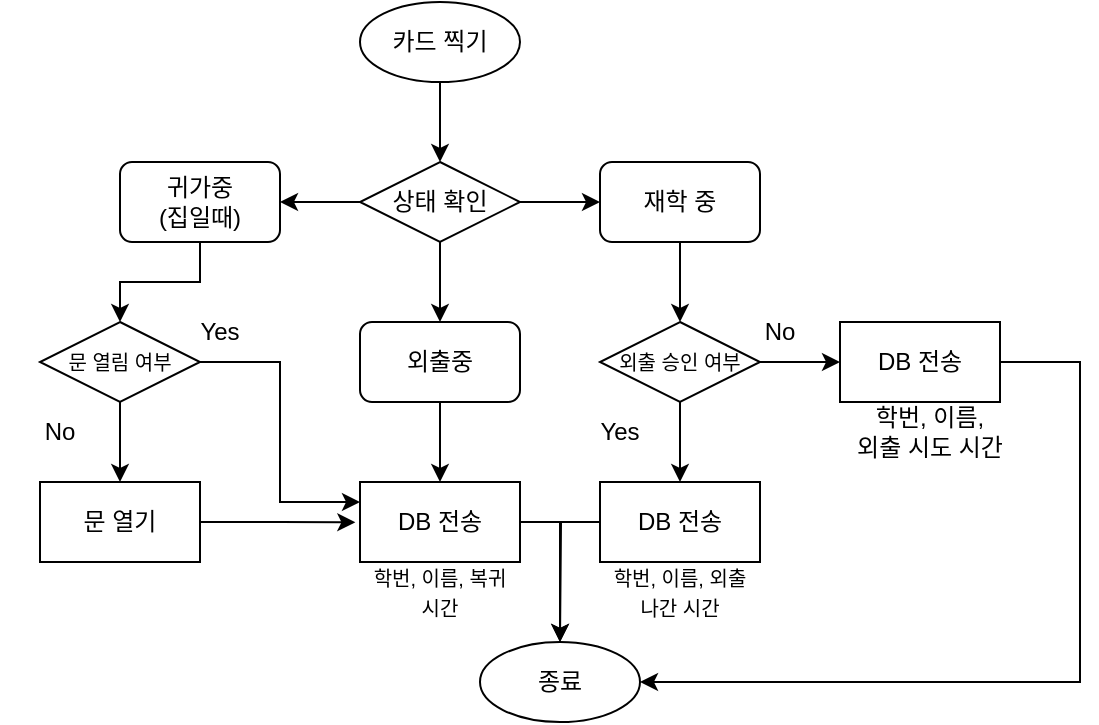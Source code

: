 <mxfile version="21.8.2" type="github">
  <diagram id="C5RBs43oDa-KdzZeNtuy" name="Page-1">
    <mxGraphModel dx="683" dy="376" grid="1" gridSize="10" guides="1" tooltips="1" connect="1" arrows="1" fold="1" page="1" pageScale="1" pageWidth="827" pageHeight="1169" math="0" shadow="0">
      <root>
        <mxCell id="WIyWlLk6GJQsqaUBKTNV-0" />
        <mxCell id="WIyWlLk6GJQsqaUBKTNV-1" parent="WIyWlLk6GJQsqaUBKTNV-0" />
        <mxCell id="YOzuHVQwo8sODGP-Oueg-3" style="edgeStyle=orthogonalEdgeStyle;rounded=0;orthogonalLoop=1;jettySize=auto;html=1;" edge="1" parent="WIyWlLk6GJQsqaUBKTNV-1" source="YOzuHVQwo8sODGP-Oueg-0" target="YOzuHVQwo8sODGP-Oueg-2">
          <mxGeometry relative="1" as="geometry" />
        </mxCell>
        <mxCell id="YOzuHVQwo8sODGP-Oueg-0" value="카드 찍기" style="ellipse;whiteSpace=wrap;html=1;" vertex="1" parent="WIyWlLk6GJQsqaUBKTNV-1">
          <mxGeometry x="280" y="80" width="80" height="40" as="geometry" />
        </mxCell>
        <mxCell id="YOzuHVQwo8sODGP-Oueg-4" style="edgeStyle=orthogonalEdgeStyle;rounded=0;orthogonalLoop=1;jettySize=auto;html=1;" edge="1" parent="WIyWlLk6GJQsqaUBKTNV-1" source="YOzuHVQwo8sODGP-Oueg-2" target="YOzuHVQwo8sODGP-Oueg-9">
          <mxGeometry relative="1" as="geometry">
            <mxPoint x="240" y="180" as="targetPoint" />
          </mxGeometry>
        </mxCell>
        <mxCell id="YOzuHVQwo8sODGP-Oueg-5" style="edgeStyle=orthogonalEdgeStyle;rounded=0;orthogonalLoop=1;jettySize=auto;html=1;" edge="1" parent="WIyWlLk6GJQsqaUBKTNV-1" source="YOzuHVQwo8sODGP-Oueg-2" target="YOzuHVQwo8sODGP-Oueg-8">
          <mxGeometry relative="1" as="geometry">
            <mxPoint x="400.0" y="180" as="targetPoint" />
          </mxGeometry>
        </mxCell>
        <mxCell id="YOzuHVQwo8sODGP-Oueg-6" style="edgeStyle=orthogonalEdgeStyle;rounded=0;orthogonalLoop=1;jettySize=auto;html=1;" edge="1" parent="WIyWlLk6GJQsqaUBKTNV-1" source="YOzuHVQwo8sODGP-Oueg-2" target="YOzuHVQwo8sODGP-Oueg-7">
          <mxGeometry relative="1" as="geometry">
            <mxPoint x="320" y="240" as="targetPoint" />
          </mxGeometry>
        </mxCell>
        <mxCell id="YOzuHVQwo8sODGP-Oueg-2" value="상태 확인" style="rhombus;whiteSpace=wrap;html=1;" vertex="1" parent="WIyWlLk6GJQsqaUBKTNV-1">
          <mxGeometry x="280" y="160" width="80" height="40" as="geometry" />
        </mxCell>
        <mxCell id="YOzuHVQwo8sODGP-Oueg-22" style="edgeStyle=orthogonalEdgeStyle;rounded=0;orthogonalLoop=1;jettySize=auto;html=1;entryX=0.5;entryY=0;entryDx=0;entryDy=0;" edge="1" parent="WIyWlLk6GJQsqaUBKTNV-1" source="YOzuHVQwo8sODGP-Oueg-7" target="YOzuHVQwo8sODGP-Oueg-21">
          <mxGeometry relative="1" as="geometry" />
        </mxCell>
        <mxCell id="YOzuHVQwo8sODGP-Oueg-7" value="외출중" style="rounded=1;whiteSpace=wrap;html=1;" vertex="1" parent="WIyWlLk6GJQsqaUBKTNV-1">
          <mxGeometry x="280" y="240" width="80" height="40" as="geometry" />
        </mxCell>
        <mxCell id="YOzuHVQwo8sODGP-Oueg-11" style="edgeStyle=orthogonalEdgeStyle;rounded=0;orthogonalLoop=1;jettySize=auto;html=1;entryX=0.5;entryY=0;entryDx=0;entryDy=0;" edge="1" parent="WIyWlLk6GJQsqaUBKTNV-1" source="YOzuHVQwo8sODGP-Oueg-8">
          <mxGeometry relative="1" as="geometry">
            <mxPoint x="440.0" y="240" as="targetPoint" />
          </mxGeometry>
        </mxCell>
        <mxCell id="YOzuHVQwo8sODGP-Oueg-8" value="재학 중" style="rounded=1;whiteSpace=wrap;html=1;" vertex="1" parent="WIyWlLk6GJQsqaUBKTNV-1">
          <mxGeometry x="400" y="160" width="80" height="40" as="geometry" />
        </mxCell>
        <mxCell id="YOzuHVQwo8sODGP-Oueg-26" style="edgeStyle=orthogonalEdgeStyle;rounded=0;orthogonalLoop=1;jettySize=auto;html=1;entryX=0.5;entryY=0;entryDx=0;entryDy=0;" edge="1" parent="WIyWlLk6GJQsqaUBKTNV-1" source="YOzuHVQwo8sODGP-Oueg-9" target="YOzuHVQwo8sODGP-Oueg-25">
          <mxGeometry relative="1" as="geometry" />
        </mxCell>
        <mxCell id="YOzuHVQwo8sODGP-Oueg-9" value="귀가중&lt;br&gt;(집일때)" style="rounded=1;whiteSpace=wrap;html=1;" vertex="1" parent="WIyWlLk6GJQsqaUBKTNV-1">
          <mxGeometry x="160" y="160" width="80" height="40" as="geometry" />
        </mxCell>
        <mxCell id="YOzuHVQwo8sODGP-Oueg-13" style="edgeStyle=orthogonalEdgeStyle;rounded=0;orthogonalLoop=1;jettySize=auto;html=1;" edge="1" parent="WIyWlLk6GJQsqaUBKTNV-1" source="YOzuHVQwo8sODGP-Oueg-12">
          <mxGeometry relative="1" as="geometry">
            <mxPoint x="440.0" y="320" as="targetPoint" />
          </mxGeometry>
        </mxCell>
        <mxCell id="YOzuHVQwo8sODGP-Oueg-14" style="edgeStyle=orthogonalEdgeStyle;rounded=0;orthogonalLoop=1;jettySize=auto;html=1;" edge="1" parent="WIyWlLk6GJQsqaUBKTNV-1" source="YOzuHVQwo8sODGP-Oueg-12">
          <mxGeometry relative="1" as="geometry">
            <mxPoint x="520" y="260" as="targetPoint" />
          </mxGeometry>
        </mxCell>
        <mxCell id="YOzuHVQwo8sODGP-Oueg-12" value="&lt;font style=&quot;font-size: 10px;&quot;&gt;외출 승인 여부&lt;/font&gt;" style="rhombus;whiteSpace=wrap;html=1;" vertex="1" parent="WIyWlLk6GJQsqaUBKTNV-1">
          <mxGeometry x="400" y="240" width="80" height="40" as="geometry" />
        </mxCell>
        <mxCell id="YOzuHVQwo8sODGP-Oueg-16" value="No" style="text;html=1;strokeColor=none;fillColor=none;align=center;verticalAlign=middle;whiteSpace=wrap;rounded=0;" vertex="1" parent="WIyWlLk6GJQsqaUBKTNV-1">
          <mxGeometry x="460" y="230" width="60" height="30" as="geometry" />
        </mxCell>
        <mxCell id="YOzuHVQwo8sODGP-Oueg-17" value="Yes" style="text;html=1;strokeColor=none;fillColor=none;align=center;verticalAlign=middle;whiteSpace=wrap;rounded=0;" vertex="1" parent="WIyWlLk6GJQsqaUBKTNV-1">
          <mxGeometry x="380" y="280" width="60" height="30" as="geometry" />
        </mxCell>
        <mxCell id="YOzuHVQwo8sODGP-Oueg-46" style="edgeStyle=orthogonalEdgeStyle;rounded=0;orthogonalLoop=1;jettySize=auto;html=1;" edge="1" parent="WIyWlLk6GJQsqaUBKTNV-1" source="YOzuHVQwo8sODGP-Oueg-18">
          <mxGeometry relative="1" as="geometry">
            <mxPoint x="380.0" y="400" as="targetPoint" />
          </mxGeometry>
        </mxCell>
        <mxCell id="YOzuHVQwo8sODGP-Oueg-18" value="DB 전송" style="rounded=0;whiteSpace=wrap;html=1;" vertex="1" parent="WIyWlLk6GJQsqaUBKTNV-1">
          <mxGeometry x="400" y="320" width="80" height="40" as="geometry" />
        </mxCell>
        <mxCell id="YOzuHVQwo8sODGP-Oueg-49" style="edgeStyle=orthogonalEdgeStyle;rounded=0;orthogonalLoop=1;jettySize=auto;html=1;" edge="1" parent="WIyWlLk6GJQsqaUBKTNV-1" source="YOzuHVQwo8sODGP-Oueg-19" target="YOzuHVQwo8sODGP-Oueg-48">
          <mxGeometry relative="1" as="geometry">
            <Array as="points">
              <mxPoint x="640" y="260" />
              <mxPoint x="640" y="420" />
            </Array>
          </mxGeometry>
        </mxCell>
        <mxCell id="YOzuHVQwo8sODGP-Oueg-19" value="DB 전송" style="rounded=0;whiteSpace=wrap;html=1;" vertex="1" parent="WIyWlLk6GJQsqaUBKTNV-1">
          <mxGeometry x="520" y="240" width="80" height="40" as="geometry" />
        </mxCell>
        <mxCell id="YOzuHVQwo8sODGP-Oueg-45" style="edgeStyle=orthogonalEdgeStyle;rounded=0;orthogonalLoop=1;jettySize=auto;html=1;" edge="1" parent="WIyWlLk6GJQsqaUBKTNV-1" source="YOzuHVQwo8sODGP-Oueg-21">
          <mxGeometry relative="1" as="geometry">
            <mxPoint x="380.0" y="400" as="targetPoint" />
          </mxGeometry>
        </mxCell>
        <mxCell id="YOzuHVQwo8sODGP-Oueg-21" value="DB 전송" style="rounded=0;whiteSpace=wrap;html=1;" vertex="1" parent="WIyWlLk6GJQsqaUBKTNV-1">
          <mxGeometry x="280" y="320" width="80" height="40" as="geometry" />
        </mxCell>
        <mxCell id="YOzuHVQwo8sODGP-Oueg-31" value="" style="edgeStyle=orthogonalEdgeStyle;rounded=0;orthogonalLoop=1;jettySize=auto;html=1;" edge="1" parent="WIyWlLk6GJQsqaUBKTNV-1" source="YOzuHVQwo8sODGP-Oueg-25" target="YOzuHVQwo8sODGP-Oueg-30">
          <mxGeometry relative="1" as="geometry" />
        </mxCell>
        <mxCell id="YOzuHVQwo8sODGP-Oueg-40" style="edgeStyle=orthogonalEdgeStyle;rounded=0;orthogonalLoop=1;jettySize=auto;html=1;entryX=0;entryY=0.25;entryDx=0;entryDy=0;" edge="1" parent="WIyWlLk6GJQsqaUBKTNV-1" source="YOzuHVQwo8sODGP-Oueg-25" target="YOzuHVQwo8sODGP-Oueg-21">
          <mxGeometry relative="1" as="geometry" />
        </mxCell>
        <mxCell id="YOzuHVQwo8sODGP-Oueg-25" value="&lt;font style=&quot;font-size: 10px;&quot;&gt;문 열림 여부&lt;/font&gt;" style="rhombus;whiteSpace=wrap;html=1;" vertex="1" parent="WIyWlLk6GJQsqaUBKTNV-1">
          <mxGeometry x="120" y="240" width="80" height="40" as="geometry" />
        </mxCell>
        <mxCell id="YOzuHVQwo8sODGP-Oueg-30" value="문 열기" style="whiteSpace=wrap;html=1;" vertex="1" parent="WIyWlLk6GJQsqaUBKTNV-1">
          <mxGeometry x="120" y="320" width="80" height="40" as="geometry" />
        </mxCell>
        <mxCell id="YOzuHVQwo8sODGP-Oueg-32" value="학번, 이름, &lt;br&gt;외출 시도 시간" style="text;html=1;strokeColor=none;fillColor=none;align=center;verticalAlign=middle;whiteSpace=wrap;rounded=0;" vertex="1" parent="WIyWlLk6GJQsqaUBKTNV-1">
          <mxGeometry x="520" y="280" width="90" height="30" as="geometry" />
        </mxCell>
        <mxCell id="YOzuHVQwo8sODGP-Oueg-33" value="&lt;font style=&quot;font-size: 10px;&quot;&gt;학번, 이름, 외출 나간 시간&lt;/font&gt;" style="text;html=1;strokeColor=none;fillColor=none;align=center;verticalAlign=middle;whiteSpace=wrap;rounded=0;" vertex="1" parent="WIyWlLk6GJQsqaUBKTNV-1">
          <mxGeometry x="400" y="360" width="80" height="30" as="geometry" />
        </mxCell>
        <mxCell id="YOzuHVQwo8sODGP-Oueg-34" value="&lt;font style=&quot;font-size: 10px;&quot;&gt;학번, 이름, 복귀 시간&lt;/font&gt;" style="text;html=1;strokeColor=none;fillColor=none;align=center;verticalAlign=middle;whiteSpace=wrap;rounded=0;" vertex="1" parent="WIyWlLk6GJQsqaUBKTNV-1">
          <mxGeometry x="280" y="360" width="80" height="30" as="geometry" />
        </mxCell>
        <mxCell id="YOzuHVQwo8sODGP-Oueg-38" style="edgeStyle=orthogonalEdgeStyle;rounded=0;orthogonalLoop=1;jettySize=auto;html=1;entryX=-0.029;entryY=0.503;entryDx=0;entryDy=0;entryPerimeter=0;" edge="1" parent="WIyWlLk6GJQsqaUBKTNV-1" source="YOzuHVQwo8sODGP-Oueg-30" target="YOzuHVQwo8sODGP-Oueg-21">
          <mxGeometry relative="1" as="geometry" />
        </mxCell>
        <mxCell id="YOzuHVQwo8sODGP-Oueg-43" value="No" style="text;html=1;strokeColor=none;fillColor=none;align=center;verticalAlign=middle;whiteSpace=wrap;rounded=0;" vertex="1" parent="WIyWlLk6GJQsqaUBKTNV-1">
          <mxGeometry x="100" y="280" width="60" height="30" as="geometry" />
        </mxCell>
        <mxCell id="YOzuHVQwo8sODGP-Oueg-44" value="Yes" style="text;html=1;strokeColor=none;fillColor=none;align=center;verticalAlign=middle;whiteSpace=wrap;rounded=0;" vertex="1" parent="WIyWlLk6GJQsqaUBKTNV-1">
          <mxGeometry x="180" y="230" width="60" height="30" as="geometry" />
        </mxCell>
        <mxCell id="YOzuHVQwo8sODGP-Oueg-48" value="종료" style="ellipse;whiteSpace=wrap;html=1;" vertex="1" parent="WIyWlLk6GJQsqaUBKTNV-1">
          <mxGeometry x="340" y="400" width="80" height="40" as="geometry" />
        </mxCell>
      </root>
    </mxGraphModel>
  </diagram>
</mxfile>
